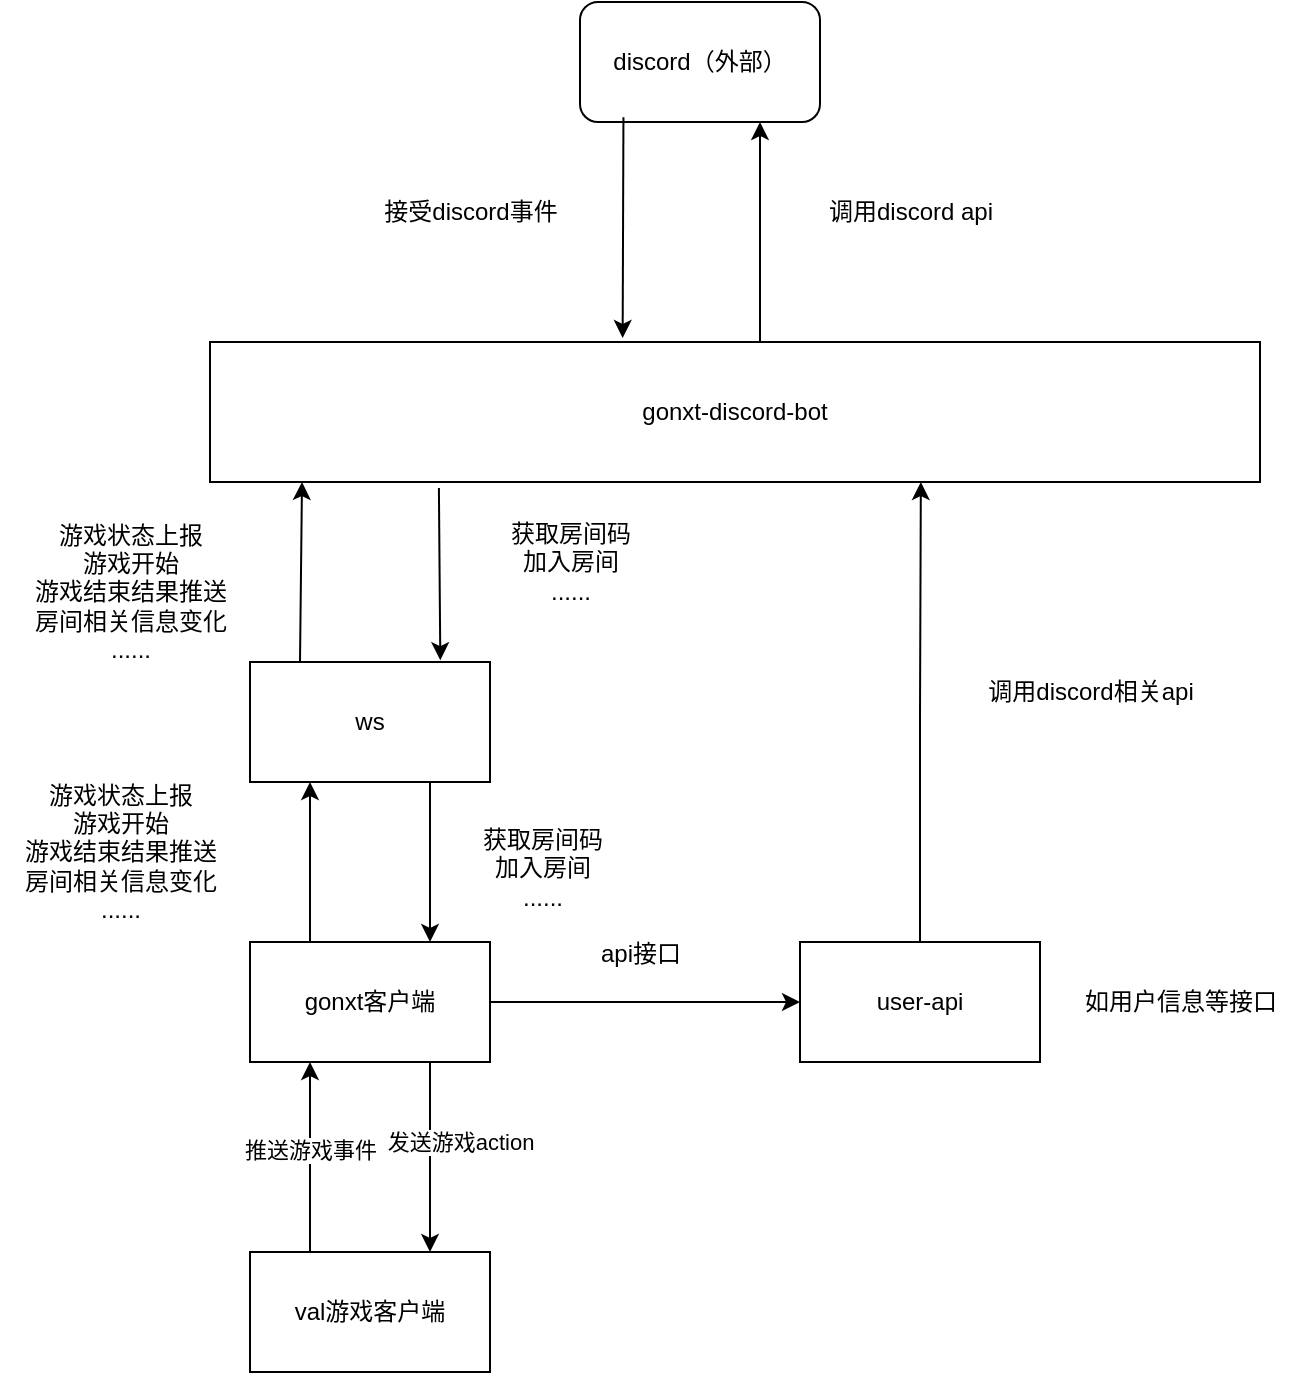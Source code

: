 <mxfile version="26.2.14">
  <diagram name="第 1 页" id="dHpAz73HT7JcaUmHah1y">
    <mxGraphModel dx="719" dy="1562" grid="1" gridSize="10" guides="1" tooltips="1" connect="1" arrows="1" fold="1" page="1" pageScale="1" pageWidth="827" pageHeight="1169" math="0" shadow="0">
      <root>
        <mxCell id="0" />
        <mxCell id="1" parent="0" />
        <mxCell id="5-ZsnAOwTsYCHiUe0IJ9-1" value="gonxt-discord-bot" style="rounded=0;whiteSpace=wrap;html=1;" vertex="1" parent="1">
          <mxGeometry x="165" y="100" width="525" height="70" as="geometry" />
        </mxCell>
        <mxCell id="5-ZsnAOwTsYCHiUe0IJ9-4" value="user-api" style="rounded=0;whiteSpace=wrap;html=1;" vertex="1" parent="1">
          <mxGeometry x="460" y="400" width="120" height="60" as="geometry" />
        </mxCell>
        <mxCell id="5-ZsnAOwTsYCHiUe0IJ9-23" style="edgeStyle=orthogonalEdgeStyle;rounded=0;orthogonalLoop=1;jettySize=auto;html=1;exitX=0.75;exitY=1;exitDx=0;exitDy=0;entryX=0.75;entryY=0;entryDx=0;entryDy=0;" edge="1" parent="1" source="5-ZsnAOwTsYCHiUe0IJ9-5" target="5-ZsnAOwTsYCHiUe0IJ9-7">
          <mxGeometry relative="1" as="geometry" />
        </mxCell>
        <mxCell id="5-ZsnAOwTsYCHiUe0IJ9-5" value="ws" style="rounded=0;whiteSpace=wrap;html=1;" vertex="1" parent="1">
          <mxGeometry x="185" y="260" width="120" height="60" as="geometry" />
        </mxCell>
        <mxCell id="5-ZsnAOwTsYCHiUe0IJ9-14" style="edgeStyle=orthogonalEdgeStyle;rounded=0;orthogonalLoop=1;jettySize=auto;html=1;exitX=0.75;exitY=1;exitDx=0;exitDy=0;entryX=0.75;entryY=0;entryDx=0;entryDy=0;" edge="1" parent="1" source="5-ZsnAOwTsYCHiUe0IJ9-7" target="5-ZsnAOwTsYCHiUe0IJ9-8">
          <mxGeometry relative="1" as="geometry" />
        </mxCell>
        <mxCell id="5-ZsnAOwTsYCHiUe0IJ9-19" value="发送游戏action" style="edgeLabel;html=1;align=center;verticalAlign=middle;resizable=0;points=[];" vertex="1" connectable="0" parent="5-ZsnAOwTsYCHiUe0IJ9-14">
          <mxGeometry x="-0.484" y="3" relative="1" as="geometry">
            <mxPoint x="12" y="15" as="offset" />
          </mxGeometry>
        </mxCell>
        <mxCell id="5-ZsnAOwTsYCHiUe0IJ9-20" style="edgeStyle=orthogonalEdgeStyle;rounded=0;orthogonalLoop=1;jettySize=auto;html=1;entryX=0;entryY=0.5;entryDx=0;entryDy=0;" edge="1" parent="1" source="5-ZsnAOwTsYCHiUe0IJ9-7" target="5-ZsnAOwTsYCHiUe0IJ9-4">
          <mxGeometry relative="1" as="geometry" />
        </mxCell>
        <mxCell id="5-ZsnAOwTsYCHiUe0IJ9-24" style="edgeStyle=orthogonalEdgeStyle;rounded=0;orthogonalLoop=1;jettySize=auto;html=1;exitX=0.25;exitY=0;exitDx=0;exitDy=0;entryX=0.25;entryY=1;entryDx=0;entryDy=0;" edge="1" parent="1" source="5-ZsnAOwTsYCHiUe0IJ9-7" target="5-ZsnAOwTsYCHiUe0IJ9-5">
          <mxGeometry relative="1" as="geometry" />
        </mxCell>
        <mxCell id="5-ZsnAOwTsYCHiUe0IJ9-7" value="gonxt客户端" style="rounded=0;whiteSpace=wrap;html=1;" vertex="1" parent="1">
          <mxGeometry x="185" y="400" width="120" height="60" as="geometry" />
        </mxCell>
        <mxCell id="5-ZsnAOwTsYCHiUe0IJ9-8" value="val游戏客户端" style="rounded=0;whiteSpace=wrap;html=1;" vertex="1" parent="1">
          <mxGeometry x="185" y="555" width="120" height="60" as="geometry" />
        </mxCell>
        <mxCell id="5-ZsnAOwTsYCHiUe0IJ9-13" value="" style="endArrow=classic;html=1;rounded=0;entryX=0.25;entryY=1;entryDx=0;entryDy=0;exitX=0.25;exitY=0;exitDx=0;exitDy=0;" edge="1" parent="1" source="5-ZsnAOwTsYCHiUe0IJ9-8" target="5-ZsnAOwTsYCHiUe0IJ9-7">
          <mxGeometry width="50" height="50" relative="1" as="geometry">
            <mxPoint x="210" y="500" as="sourcePoint" />
            <mxPoint x="260" y="450" as="targetPoint" />
          </mxGeometry>
        </mxCell>
        <mxCell id="5-ZsnAOwTsYCHiUe0IJ9-17" value="推送游戏事件" style="edgeLabel;html=1;align=center;verticalAlign=middle;resizable=0;points=[];" vertex="1" connectable="0" parent="5-ZsnAOwTsYCHiUe0IJ9-13">
          <mxGeometry x="0.071" relative="1" as="geometry">
            <mxPoint as="offset" />
          </mxGeometry>
        </mxCell>
        <mxCell id="5-ZsnAOwTsYCHiUe0IJ9-21" value="api接口&lt;div&gt;&lt;br&gt;&lt;/div&gt;" style="text;html=1;align=center;verticalAlign=middle;resizable=0;points=[];autosize=1;strokeColor=none;fillColor=none;" vertex="1" parent="1">
          <mxGeometry x="350" y="393" width="60" height="40" as="geometry" />
        </mxCell>
        <mxCell id="5-ZsnAOwTsYCHiUe0IJ9-22" value="如用户信息等接口" style="text;html=1;align=center;verticalAlign=middle;resizable=0;points=[];autosize=1;strokeColor=none;fillColor=none;" vertex="1" parent="1">
          <mxGeometry x="590" y="415" width="120" height="30" as="geometry" />
        </mxCell>
        <mxCell id="5-ZsnAOwTsYCHiUe0IJ9-25" value="游戏状态上报&lt;div&gt;游戏开始&lt;br&gt;&lt;div&gt;游戏结束结果推送&lt;/div&gt;&lt;/div&gt;&lt;div&gt;房间相关信息变化&lt;/div&gt;&lt;div&gt;......&lt;/div&gt;" style="text;html=1;align=center;verticalAlign=middle;resizable=0;points=[];autosize=1;strokeColor=none;fillColor=none;" vertex="1" parent="1">
          <mxGeometry x="60" y="310" width="120" height="90" as="geometry" />
        </mxCell>
        <mxCell id="5-ZsnAOwTsYCHiUe0IJ9-28" value="discord（外部）" style="rounded=1;whiteSpace=wrap;html=1;" vertex="1" parent="1">
          <mxGeometry x="350" y="-70" width="120" height="60" as="geometry" />
        </mxCell>
        <mxCell id="5-ZsnAOwTsYCHiUe0IJ9-32" value="获取房间码&lt;div&gt;加入房间&lt;/div&gt;&lt;div&gt;......&lt;/div&gt;" style="text;html=1;align=center;verticalAlign=middle;resizable=0;points=[];autosize=1;strokeColor=none;fillColor=none;" vertex="1" parent="1">
          <mxGeometry x="291" y="333" width="80" height="60" as="geometry" />
        </mxCell>
        <mxCell id="5-ZsnAOwTsYCHiUe0IJ9-34" value="" style="endArrow=classic;html=1;rounded=0;entryX=0.793;entryY=-0.015;entryDx=0;entryDy=0;entryPerimeter=0;exitX=0.218;exitY=1.043;exitDx=0;exitDy=0;exitPerimeter=0;" edge="1" parent="1" source="5-ZsnAOwTsYCHiUe0IJ9-1" target="5-ZsnAOwTsYCHiUe0IJ9-5">
          <mxGeometry width="50" height="50" relative="1" as="geometry">
            <mxPoint x="444" y="171" as="sourcePoint" />
            <mxPoint x="330" y="130" as="targetPoint" />
          </mxGeometry>
        </mxCell>
        <mxCell id="5-ZsnAOwTsYCHiUe0IJ9-35" value="获取房间码&lt;div&gt;加入房间&lt;/div&gt;&lt;div&gt;......&lt;/div&gt;" style="text;html=1;align=center;verticalAlign=middle;resizable=0;points=[];autosize=1;strokeColor=none;fillColor=none;" vertex="1" parent="1">
          <mxGeometry x="305" y="180" width="80" height="60" as="geometry" />
        </mxCell>
        <mxCell id="5-ZsnAOwTsYCHiUe0IJ9-36" value="" style="endArrow=classic;html=1;rounded=0;" edge="1" parent="1">
          <mxGeometry width="50" height="50" relative="1" as="geometry">
            <mxPoint x="210" y="260" as="sourcePoint" />
            <mxPoint x="211" y="170" as="targetPoint" />
          </mxGeometry>
        </mxCell>
        <mxCell id="5-ZsnAOwTsYCHiUe0IJ9-37" value="游戏状态上报&lt;div&gt;游戏开始&lt;br&gt;&lt;div&gt;游戏结束结果推送&lt;/div&gt;&lt;/div&gt;&lt;div&gt;房间相关信息变化&lt;/div&gt;&lt;div&gt;......&lt;/div&gt;" style="text;html=1;align=center;verticalAlign=middle;resizable=0;points=[];autosize=1;strokeColor=none;fillColor=none;" vertex="1" parent="1">
          <mxGeometry x="65" y="180" width="120" height="90" as="geometry" />
        </mxCell>
        <mxCell id="5-ZsnAOwTsYCHiUe0IJ9-38" style="edgeStyle=orthogonalEdgeStyle;rounded=0;orthogonalLoop=1;jettySize=auto;html=1;exitX=0.5;exitY=0;exitDx=0;exitDy=0;entryX=0.677;entryY=1;entryDx=0;entryDy=0;entryPerimeter=0;" edge="1" parent="1" source="5-ZsnAOwTsYCHiUe0IJ9-4" target="5-ZsnAOwTsYCHiUe0IJ9-1">
          <mxGeometry relative="1" as="geometry" />
        </mxCell>
        <mxCell id="5-ZsnAOwTsYCHiUe0IJ9-39" value="调用discord相关api" style="text;html=1;align=center;verticalAlign=middle;resizable=0;points=[];autosize=1;strokeColor=none;fillColor=none;" vertex="1" parent="1">
          <mxGeometry x="540" y="260" width="130" height="30" as="geometry" />
        </mxCell>
        <mxCell id="5-ZsnAOwTsYCHiUe0IJ9-40" value="" style="endArrow=classic;html=1;rounded=0;exitX=0.181;exitY=0.961;exitDx=0;exitDy=0;exitPerimeter=0;entryX=0.393;entryY=-0.029;entryDx=0;entryDy=0;entryPerimeter=0;" edge="1" parent="1" source="5-ZsnAOwTsYCHiUe0IJ9-28" target="5-ZsnAOwTsYCHiUe0IJ9-1">
          <mxGeometry width="50" height="50" relative="1" as="geometry">
            <mxPoint x="370" as="sourcePoint" />
            <mxPoint x="420" y="-50" as="targetPoint" />
          </mxGeometry>
        </mxCell>
        <mxCell id="5-ZsnAOwTsYCHiUe0IJ9-41" value="" style="endArrow=classic;html=1;rounded=0;entryX=0.75;entryY=1;entryDx=0;entryDy=0;" edge="1" parent="1" target="5-ZsnAOwTsYCHiUe0IJ9-28">
          <mxGeometry width="50" height="50" relative="1" as="geometry">
            <mxPoint x="440" y="100" as="sourcePoint" />
            <mxPoint x="490" y="50" as="targetPoint" />
          </mxGeometry>
        </mxCell>
        <mxCell id="5-ZsnAOwTsYCHiUe0IJ9-42" value="调用discord api" style="text;html=1;align=center;verticalAlign=middle;resizable=0;points=[];autosize=1;strokeColor=none;fillColor=none;" vertex="1" parent="1">
          <mxGeometry x="460" y="20" width="110" height="30" as="geometry" />
        </mxCell>
        <mxCell id="5-ZsnAOwTsYCHiUe0IJ9-44" value="接受discord事件" style="text;html=1;align=center;verticalAlign=middle;resizable=0;points=[];autosize=1;strokeColor=none;fillColor=none;" vertex="1" parent="1">
          <mxGeometry x="240" y="20" width="110" height="30" as="geometry" />
        </mxCell>
      </root>
    </mxGraphModel>
  </diagram>
</mxfile>
